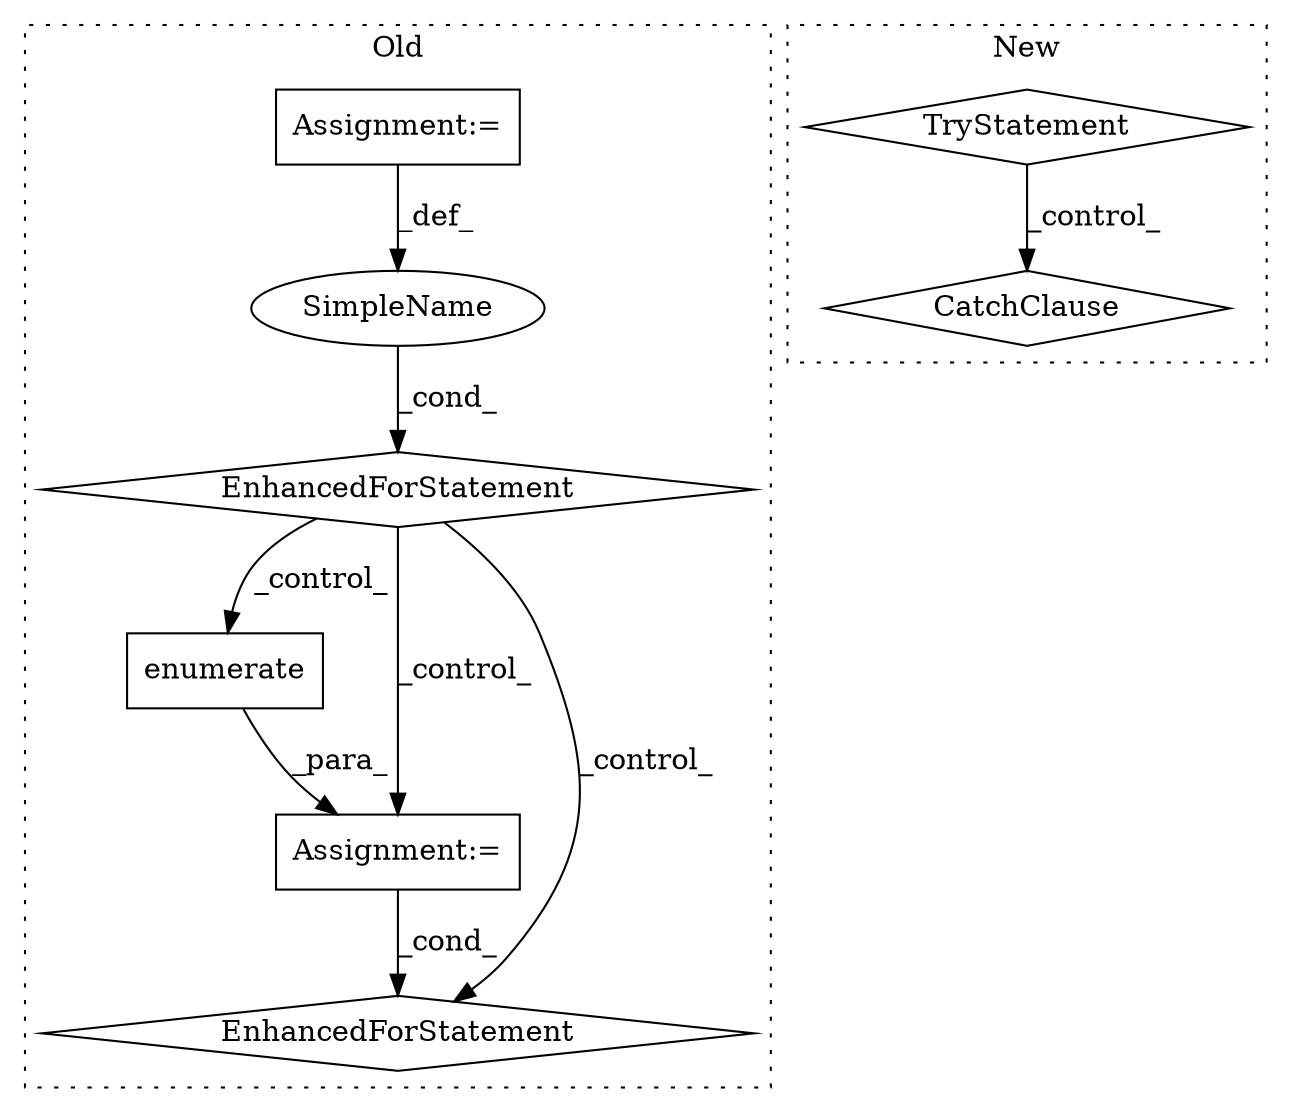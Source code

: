 digraph G {
subgraph cluster0 {
1 [label="enumerate" a="32" s="8180,8243" l="10,1" shape="box"];
3 [label="Assignment:=" a="7" s="7991,8244" l="169,2" shape="box"];
5 [label="EnhancedForStatement" a="70" s="7991,8244" l="169,2" shape="diamond"];
6 [label="SimpleName" a="42" s="7870" l="5" shape="ellipse"];
7 [label="EnhancedForStatement" a="70" s="7805,7893" l="61,2" shape="diamond"];
8 [label="Assignment:=" a="7" s="7805,7893" l="61,2" shape="box"];
label = "Old";
style="dotted";
}
subgraph cluster1 {
2 [label="TryStatement" a="54" s="8948" l="4" shape="diamond"];
4 [label="CatchClause" a="12" s="10010,10070" l="15,2" shape="diamond"];
label = "New";
style="dotted";
}
1 -> 3 [label="_para_"];
2 -> 4 [label="_control_"];
3 -> 5 [label="_cond_"];
6 -> 7 [label="_cond_"];
7 -> 1 [label="_control_"];
7 -> 3 [label="_control_"];
7 -> 5 [label="_control_"];
8 -> 6 [label="_def_"];
}